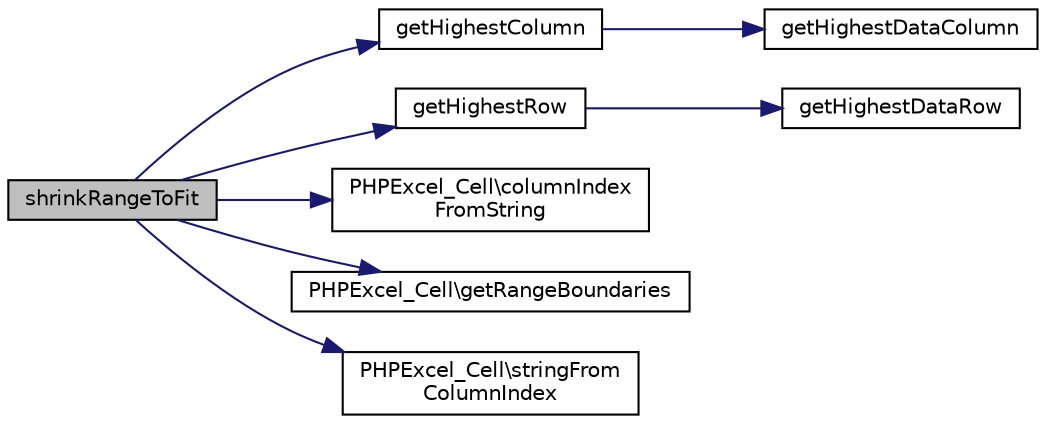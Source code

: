 digraph "shrinkRangeToFit"
{
  edge [fontname="Helvetica",fontsize="10",labelfontname="Helvetica",labelfontsize="10"];
  node [fontname="Helvetica",fontsize="10",shape=record];
  rankdir="LR";
  Node689 [label="shrinkRangeToFit",height=0.2,width=0.4,color="black", fillcolor="grey75", style="filled", fontcolor="black"];
  Node689 -> Node690 [color="midnightblue",fontsize="10",style="solid",fontname="Helvetica"];
  Node690 [label="getHighestColumn",height=0.2,width=0.4,color="black", fillcolor="white", style="filled",URL="$class_p_h_p_excel___worksheet.html#ad3c18234404cb06b8ee10126a0091aeb"];
  Node690 -> Node691 [color="midnightblue",fontsize="10",style="solid",fontname="Helvetica"];
  Node691 [label="getHighestDataColumn",height=0.2,width=0.4,color="black", fillcolor="white", style="filled",URL="$class_p_h_p_excel___worksheet.html#a4a525e1230b2c33af19870dc22519c21"];
  Node689 -> Node692 [color="midnightblue",fontsize="10",style="solid",fontname="Helvetica"];
  Node692 [label="getHighestRow",height=0.2,width=0.4,color="black", fillcolor="white", style="filled",URL="$class_p_h_p_excel___worksheet.html#ab1930a4c441cd53616caa55b195bde27"];
  Node692 -> Node693 [color="midnightblue",fontsize="10",style="solid",fontname="Helvetica"];
  Node693 [label="getHighestDataRow",height=0.2,width=0.4,color="black", fillcolor="white", style="filled",URL="$class_p_h_p_excel___worksheet.html#a9bd0ce49a7437c507fc6b9ac168224ee"];
  Node689 -> Node694 [color="midnightblue",fontsize="10",style="solid",fontname="Helvetica"];
  Node694 [label="PHPExcel_Cell\\columnIndex\lFromString",height=0.2,width=0.4,color="black", fillcolor="white", style="filled",URL="$class_p_h_p_excel___cell.html#a492724422ceefe1d16ed2a8997a0a489"];
  Node689 -> Node695 [color="midnightblue",fontsize="10",style="solid",fontname="Helvetica"];
  Node695 [label="PHPExcel_Cell\\getRangeBoundaries",height=0.2,width=0.4,color="black", fillcolor="white", style="filled",URL="$class_p_h_p_excel___cell.html#a699c75dfe37716a62f397a263ef8b4c0"];
  Node689 -> Node696 [color="midnightblue",fontsize="10",style="solid",fontname="Helvetica"];
  Node696 [label="PHPExcel_Cell\\stringFrom\lColumnIndex",height=0.2,width=0.4,color="black", fillcolor="white", style="filled",URL="$class_p_h_p_excel___cell.html#ab5501b4cf2f8cd0af389ad4096fb9387"];
}
